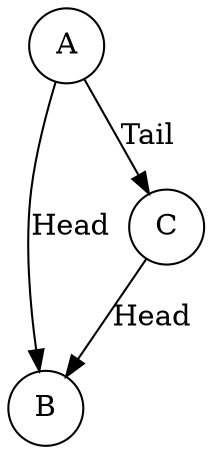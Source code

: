 digraph finite_state_machine {
	node [shape=circle]
	A -> B [label=Head]
	A -> C [label=Tail]
	C -> B [label=Head]
}
